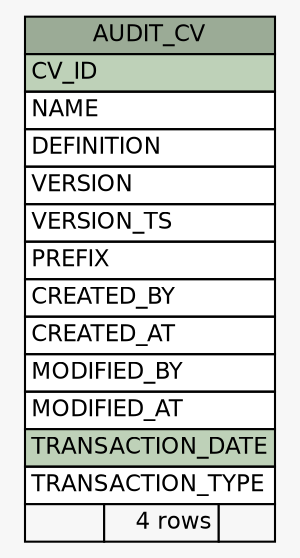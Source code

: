 // dot 2.38.0 on Windows 10 10.0
// SchemaSpy rev Unknown
digraph "AUDIT_CV" {
  graph [
    rankdir="RL"
    bgcolor="#f7f7f7"
    nodesep="0.18"
    ranksep="0.46"
    fontname="Helvetica"
    fontsize="11"
  ];
  node [
    fontname="Helvetica"
    fontsize="11"
    shape="plaintext"
  ];
  edge [
    arrowsize="0.8"
  ];
  "AUDIT_CV" [
    label=<
    <TABLE BORDER="0" CELLBORDER="1" CELLSPACING="0" BGCOLOR="#ffffff">
      <TR><TD COLSPAN="3" BGCOLOR="#9bab96" ALIGN="CENTER">AUDIT_CV</TD></TR>
      <TR><TD PORT="CV_ID" COLSPAN="3" BGCOLOR="#bed1b8" ALIGN="LEFT">CV_ID</TD></TR>
      <TR><TD PORT="NAME" COLSPAN="3" ALIGN="LEFT">NAME</TD></TR>
      <TR><TD PORT="DEFINITION" COLSPAN="3" ALIGN="LEFT">DEFINITION</TD></TR>
      <TR><TD PORT="VERSION" COLSPAN="3" ALIGN="LEFT">VERSION</TD></TR>
      <TR><TD PORT="VERSION_TS" COLSPAN="3" ALIGN="LEFT">VERSION_TS</TD></TR>
      <TR><TD PORT="PREFIX" COLSPAN="3" ALIGN="LEFT">PREFIX</TD></TR>
      <TR><TD PORT="CREATED_BY" COLSPAN="3" ALIGN="LEFT">CREATED_BY</TD></TR>
      <TR><TD PORT="CREATED_AT" COLSPAN="3" ALIGN="LEFT">CREATED_AT</TD></TR>
      <TR><TD PORT="MODIFIED_BY" COLSPAN="3" ALIGN="LEFT">MODIFIED_BY</TD></TR>
      <TR><TD PORT="MODIFIED_AT" COLSPAN="3" ALIGN="LEFT">MODIFIED_AT</TD></TR>
      <TR><TD PORT="TRANSACTION_DATE" COLSPAN="3" BGCOLOR="#bed1b8" ALIGN="LEFT">TRANSACTION_DATE</TD></TR>
      <TR><TD PORT="TRANSACTION_TYPE" COLSPAN="3" ALIGN="LEFT">TRANSACTION_TYPE</TD></TR>
      <TR><TD ALIGN="LEFT" BGCOLOR="#f7f7f7">  </TD><TD ALIGN="RIGHT" BGCOLOR="#f7f7f7">4 rows</TD><TD ALIGN="RIGHT" BGCOLOR="#f7f7f7">  </TD></TR>
    </TABLE>>
    URL="tables/AUDIT_CV.html"
    tooltip="AUDIT_CV"
  ];
}

